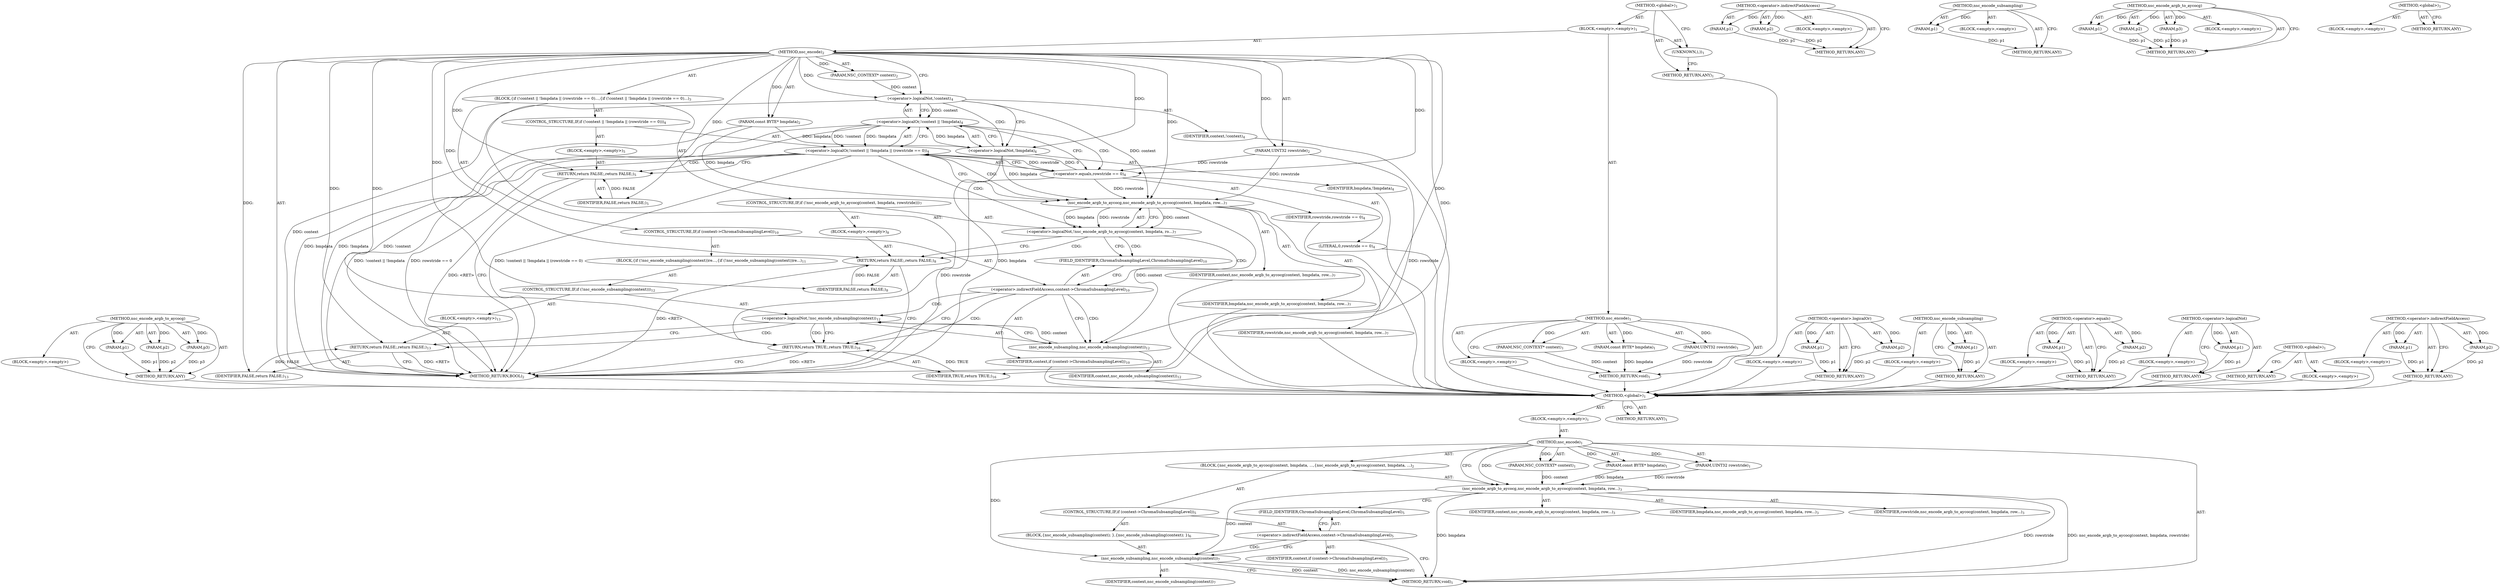 digraph "&lt;operator&gt;.indirectFieldAccess" {
vulnerable_6 [label=<(METHOD,&lt;global&gt;)<SUB>1</SUB>>];
vulnerable_7 [label=<(BLOCK,&lt;empty&gt;,&lt;empty&gt;)<SUB>1</SUB>>];
vulnerable_8 [label=<(METHOD,nsc_encode)<SUB>1</SUB>>];
vulnerable_9 [label=<(PARAM,NSC_CONTEXT* context)<SUB>1</SUB>>];
vulnerable_10 [label=<(PARAM,const BYTE* bmpdata)<SUB>1</SUB>>];
vulnerable_11 [label=<(PARAM,UINT32 rowstride)<SUB>1</SUB>>];
vulnerable_12 [label=<(BLOCK,{
	nsc_encode_argb_to_aycocg(context, bmpdata, ...,{
	nsc_encode_argb_to_aycocg(context, bmpdata, ...)<SUB>2</SUB>>];
vulnerable_13 [label=<(nsc_encode_argb_to_aycocg,nsc_encode_argb_to_aycocg(context, bmpdata, row...)<SUB>3</SUB>>];
vulnerable_14 [label=<(IDENTIFIER,context,nsc_encode_argb_to_aycocg(context, bmpdata, row...)<SUB>3</SUB>>];
vulnerable_15 [label=<(IDENTIFIER,bmpdata,nsc_encode_argb_to_aycocg(context, bmpdata, row...)<SUB>3</SUB>>];
vulnerable_16 [label=<(IDENTIFIER,rowstride,nsc_encode_argb_to_aycocg(context, bmpdata, row...)<SUB>3</SUB>>];
vulnerable_17 [label=<(CONTROL_STRUCTURE,IF,if (context-&gt;ChromaSubsamplingLevel))<SUB>5</SUB>>];
vulnerable_18 [label=<(&lt;operator&gt;.indirectFieldAccess,context-&gt;ChromaSubsamplingLevel)<SUB>5</SUB>>];
vulnerable_19 [label=<(IDENTIFIER,context,if (context-&gt;ChromaSubsamplingLevel))<SUB>5</SUB>>];
vulnerable_20 [label=<(FIELD_IDENTIFIER,ChromaSubsamplingLevel,ChromaSubsamplingLevel)<SUB>5</SUB>>];
vulnerable_21 [label=<(BLOCK,{
		nsc_encode_subsampling(context);
 	},{
		nsc_encode_subsampling(context);
 	})<SUB>6</SUB>>];
vulnerable_22 [label=<(nsc_encode_subsampling,nsc_encode_subsampling(context))<SUB>7</SUB>>];
vulnerable_23 [label=<(IDENTIFIER,context,nsc_encode_subsampling(context))<SUB>7</SUB>>];
vulnerable_24 [label=<(METHOD_RETURN,void)<SUB>1</SUB>>];
vulnerable_26 [label=<(METHOD_RETURN,ANY)<SUB>1</SUB>>];
vulnerable_51 [label=<(METHOD,&lt;operator&gt;.indirectFieldAccess)>];
vulnerable_52 [label=<(PARAM,p1)>];
vulnerable_53 [label=<(PARAM,p2)>];
vulnerable_54 [label=<(BLOCK,&lt;empty&gt;,&lt;empty&gt;)>];
vulnerable_55 [label=<(METHOD_RETURN,ANY)>];
vulnerable_56 [label=<(METHOD,nsc_encode_subsampling)>];
vulnerable_57 [label=<(PARAM,p1)>];
vulnerable_58 [label=<(BLOCK,&lt;empty&gt;,&lt;empty&gt;)>];
vulnerable_59 [label=<(METHOD_RETURN,ANY)>];
vulnerable_45 [label=<(METHOD,nsc_encode_argb_to_aycocg)>];
vulnerable_46 [label=<(PARAM,p1)>];
vulnerable_47 [label=<(PARAM,p2)>];
vulnerable_48 [label=<(PARAM,p3)>];
vulnerable_49 [label=<(BLOCK,&lt;empty&gt;,&lt;empty&gt;)>];
vulnerable_50 [label=<(METHOD_RETURN,ANY)>];
vulnerable_39 [label=<(METHOD,&lt;global&gt;)<SUB>1</SUB>>];
vulnerable_40 [label=<(BLOCK,&lt;empty&gt;,&lt;empty&gt;)>];
vulnerable_41 [label=<(METHOD_RETURN,ANY)>];
fixed_96 [label=<(METHOD,nsc_encode_argb_to_aycocg)>];
fixed_97 [label=<(PARAM,p1)>];
fixed_98 [label=<(PARAM,p2)>];
fixed_99 [label=<(PARAM,p3)>];
fixed_100 [label=<(BLOCK,&lt;empty&gt;,&lt;empty&gt;)>];
fixed_101 [label=<(METHOD_RETURN,ANY)>];
fixed_6 [label=<(METHOD,&lt;global&gt;)<SUB>1</SUB>>];
fixed_7 [label=<(BLOCK,&lt;empty&gt;,&lt;empty&gt;)<SUB>1</SUB>>];
fixed_8 [label=<(METHOD,nsc_encode)<SUB>1</SUB>>];
fixed_9 [label=<(PARAM,NSC_CONTEXT* context)<SUB>1</SUB>>];
fixed_10 [label=<(PARAM,const BYTE* bmpdata)<SUB>1</SUB>>];
fixed_11 [label=<(PARAM,UINT32 rowstride)<SUB>1</SUB>>];
fixed_12 [label=<(BLOCK,&lt;empty&gt;,&lt;empty&gt;)>];
fixed_13 [label=<(METHOD_RETURN,void)<SUB>1</SUB>>];
fixed_15 [label=<(UNKNOWN,),))<SUB>1</SUB>>];
fixed_16 [label=<(METHOD,nsc_encode)<SUB>2</SUB>>];
fixed_17 [label=<(PARAM,NSC_CONTEXT* context)<SUB>2</SUB>>];
fixed_18 [label=<(PARAM,const BYTE* bmpdata)<SUB>2</SUB>>];
fixed_19 [label=<(PARAM,UINT32 rowstride)<SUB>2</SUB>>];
fixed_20 [label=<(BLOCK,{
	if (!context || !bmpdata || (rowstride == 0)...,{
	if (!context || !bmpdata || (rowstride == 0)...)<SUB>3</SUB>>];
fixed_21 [label=<(CONTROL_STRUCTURE,IF,if (!context || !bmpdata || (rowstride == 0)))<SUB>4</SUB>>];
fixed_22 [label=<(&lt;operator&gt;.logicalOr,!context || !bmpdata || (rowstride == 0))<SUB>4</SUB>>];
fixed_23 [label=<(&lt;operator&gt;.logicalOr,!context || !bmpdata)<SUB>4</SUB>>];
fixed_24 [label=<(&lt;operator&gt;.logicalNot,!context)<SUB>4</SUB>>];
fixed_25 [label=<(IDENTIFIER,context,!context)<SUB>4</SUB>>];
fixed_26 [label=<(&lt;operator&gt;.logicalNot,!bmpdata)<SUB>4</SUB>>];
fixed_27 [label=<(IDENTIFIER,bmpdata,!bmpdata)<SUB>4</SUB>>];
fixed_28 [label=<(&lt;operator&gt;.equals,rowstride == 0)<SUB>4</SUB>>];
fixed_29 [label=<(IDENTIFIER,rowstride,rowstride == 0)<SUB>4</SUB>>];
fixed_30 [label=<(LITERAL,0,rowstride == 0)<SUB>4</SUB>>];
fixed_31 [label=<(BLOCK,&lt;empty&gt;,&lt;empty&gt;)<SUB>5</SUB>>];
fixed_32 [label=<(RETURN,return FALSE;,return FALSE;)<SUB>5</SUB>>];
fixed_33 [label=<(IDENTIFIER,FALSE,return FALSE;)<SUB>5</SUB>>];
fixed_34 [label=<(CONTROL_STRUCTURE,IF,if (!nsc_encode_argb_to_aycocg(context, bmpdata, rowstride)))<SUB>7</SUB>>];
fixed_35 [label=<(&lt;operator&gt;.logicalNot,!nsc_encode_argb_to_aycocg(context, bmpdata, ro...)<SUB>7</SUB>>];
fixed_36 [label=<(nsc_encode_argb_to_aycocg,nsc_encode_argb_to_aycocg(context, bmpdata, row...)<SUB>7</SUB>>];
fixed_37 [label=<(IDENTIFIER,context,nsc_encode_argb_to_aycocg(context, bmpdata, row...)<SUB>7</SUB>>];
fixed_38 [label=<(IDENTIFIER,bmpdata,nsc_encode_argb_to_aycocg(context, bmpdata, row...)<SUB>7</SUB>>];
fixed_39 [label=<(IDENTIFIER,rowstride,nsc_encode_argb_to_aycocg(context, bmpdata, row...)<SUB>7</SUB>>];
fixed_40 [label=<(BLOCK,&lt;empty&gt;,&lt;empty&gt;)<SUB>8</SUB>>];
fixed_41 [label=<(RETURN,return FALSE;,return FALSE;)<SUB>8</SUB>>];
fixed_42 [label=<(IDENTIFIER,FALSE,return FALSE;)<SUB>8</SUB>>];
fixed_43 [label=<(CONTROL_STRUCTURE,IF,if (context-&gt;ChromaSubsamplingLevel))<SUB>10</SUB>>];
fixed_44 [label=<(&lt;operator&gt;.indirectFieldAccess,context-&gt;ChromaSubsamplingLevel)<SUB>10</SUB>>];
fixed_45 [label=<(IDENTIFIER,context,if (context-&gt;ChromaSubsamplingLevel))<SUB>10</SUB>>];
fixed_46 [label=<(FIELD_IDENTIFIER,ChromaSubsamplingLevel,ChromaSubsamplingLevel)<SUB>10</SUB>>];
fixed_47 [label=<(BLOCK,{
		if (!nsc_encode_subsampling(context))
			re...,{
		if (!nsc_encode_subsampling(context))
			re...)<SUB>11</SUB>>];
fixed_48 [label=<(CONTROL_STRUCTURE,IF,if (!nsc_encode_subsampling(context)))<SUB>12</SUB>>];
fixed_49 [label=<(&lt;operator&gt;.logicalNot,!nsc_encode_subsampling(context))<SUB>12</SUB>>];
fixed_50 [label=<(nsc_encode_subsampling,nsc_encode_subsampling(context))<SUB>12</SUB>>];
fixed_51 [label=<(IDENTIFIER,context,nsc_encode_subsampling(context))<SUB>12</SUB>>];
fixed_52 [label=<(BLOCK,&lt;empty&gt;,&lt;empty&gt;)<SUB>13</SUB>>];
fixed_53 [label=<(RETURN,return FALSE;,return FALSE;)<SUB>13</SUB>>];
fixed_54 [label=<(IDENTIFIER,FALSE,return FALSE;)<SUB>13</SUB>>];
fixed_55 [label=<(RETURN,return TRUE;,return TRUE;)<SUB>16</SUB>>];
fixed_56 [label=<(IDENTIFIER,TRUE,return TRUE;)<SUB>16</SUB>>];
fixed_57 [label=<(METHOD_RETURN,BOOL)<SUB>2</SUB>>];
fixed_59 [label=<(METHOD_RETURN,ANY)<SUB>1</SUB>>];
fixed_82 [label=<(METHOD,&lt;operator&gt;.logicalOr)>];
fixed_83 [label=<(PARAM,p1)>];
fixed_84 [label=<(PARAM,p2)>];
fixed_85 [label=<(BLOCK,&lt;empty&gt;,&lt;empty&gt;)>];
fixed_86 [label=<(METHOD_RETURN,ANY)>];
fixed_107 [label=<(METHOD,nsc_encode_subsampling)>];
fixed_108 [label=<(PARAM,p1)>];
fixed_109 [label=<(BLOCK,&lt;empty&gt;,&lt;empty&gt;)>];
fixed_110 [label=<(METHOD_RETURN,ANY)>];
fixed_91 [label=<(METHOD,&lt;operator&gt;.equals)>];
fixed_92 [label=<(PARAM,p1)>];
fixed_93 [label=<(PARAM,p2)>];
fixed_94 [label=<(BLOCK,&lt;empty&gt;,&lt;empty&gt;)>];
fixed_95 [label=<(METHOD_RETURN,ANY)>];
fixed_87 [label=<(METHOD,&lt;operator&gt;.logicalNot)>];
fixed_88 [label=<(PARAM,p1)>];
fixed_89 [label=<(BLOCK,&lt;empty&gt;,&lt;empty&gt;)>];
fixed_90 [label=<(METHOD_RETURN,ANY)>];
fixed_76 [label=<(METHOD,&lt;global&gt;)<SUB>1</SUB>>];
fixed_77 [label=<(BLOCK,&lt;empty&gt;,&lt;empty&gt;)>];
fixed_78 [label=<(METHOD_RETURN,ANY)>];
fixed_102 [label=<(METHOD,&lt;operator&gt;.indirectFieldAccess)>];
fixed_103 [label=<(PARAM,p1)>];
fixed_104 [label=<(PARAM,p2)>];
fixed_105 [label=<(BLOCK,&lt;empty&gt;,&lt;empty&gt;)>];
fixed_106 [label=<(METHOD_RETURN,ANY)>];
vulnerable_6 -> vulnerable_7  [key=0, label="AST: "];
vulnerable_6 -> vulnerable_26  [key=0, label="AST: "];
vulnerable_6 -> vulnerable_26  [key=1, label="CFG: "];
vulnerable_7 -> vulnerable_8  [key=0, label="AST: "];
vulnerable_8 -> vulnerable_9  [key=0, label="AST: "];
vulnerable_8 -> vulnerable_9  [key=1, label="DDG: "];
vulnerable_8 -> vulnerable_10  [key=0, label="AST: "];
vulnerable_8 -> vulnerable_10  [key=1, label="DDG: "];
vulnerable_8 -> vulnerable_11  [key=0, label="AST: "];
vulnerable_8 -> vulnerable_11  [key=1, label="DDG: "];
vulnerable_8 -> vulnerable_12  [key=0, label="AST: "];
vulnerable_8 -> vulnerable_24  [key=0, label="AST: "];
vulnerable_8 -> vulnerable_13  [key=0, label="CFG: "];
vulnerable_8 -> vulnerable_13  [key=1, label="DDG: "];
vulnerable_8 -> vulnerable_22  [key=0, label="DDG: "];
vulnerable_9 -> vulnerable_13  [key=0, label="DDG: context"];
vulnerable_10 -> vulnerable_13  [key=0, label="DDG: bmpdata"];
vulnerable_11 -> vulnerable_13  [key=0, label="DDG: rowstride"];
vulnerable_12 -> vulnerable_13  [key=0, label="AST: "];
vulnerable_12 -> vulnerable_17  [key=0, label="AST: "];
vulnerable_13 -> vulnerable_14  [key=0, label="AST: "];
vulnerable_13 -> vulnerable_15  [key=0, label="AST: "];
vulnerable_13 -> vulnerable_16  [key=0, label="AST: "];
vulnerable_13 -> vulnerable_20  [key=0, label="CFG: "];
vulnerable_13 -> vulnerable_24  [key=0, label="DDG: bmpdata"];
vulnerable_13 -> vulnerable_24  [key=1, label="DDG: rowstride"];
vulnerable_13 -> vulnerable_24  [key=2, label="DDG: nsc_encode_argb_to_aycocg(context, bmpdata, rowstride)"];
vulnerable_13 -> vulnerable_22  [key=0, label="DDG: context"];
vulnerable_17 -> vulnerable_18  [key=0, label="AST: "];
vulnerable_17 -> vulnerable_21  [key=0, label="AST: "];
vulnerable_18 -> vulnerable_19  [key=0, label="AST: "];
vulnerable_18 -> vulnerable_20  [key=0, label="AST: "];
vulnerable_18 -> vulnerable_24  [key=0, label="CFG: "];
vulnerable_18 -> vulnerable_22  [key=0, label="CFG: "];
vulnerable_18 -> vulnerable_22  [key=1, label="CDG: "];
vulnerable_20 -> vulnerable_18  [key=0, label="CFG: "];
vulnerable_21 -> vulnerable_22  [key=0, label="AST: "];
vulnerable_22 -> vulnerable_23  [key=0, label="AST: "];
vulnerable_22 -> vulnerable_24  [key=0, label="CFG: "];
vulnerable_22 -> vulnerable_24  [key=1, label="DDG: context"];
vulnerable_22 -> vulnerable_24  [key=2, label="DDG: nsc_encode_subsampling(context)"];
vulnerable_51 -> vulnerable_52  [key=0, label="AST: "];
vulnerable_51 -> vulnerable_52  [key=1, label="DDG: "];
vulnerable_51 -> vulnerable_54  [key=0, label="AST: "];
vulnerable_51 -> vulnerable_53  [key=0, label="AST: "];
vulnerable_51 -> vulnerable_53  [key=1, label="DDG: "];
vulnerable_51 -> vulnerable_55  [key=0, label="AST: "];
vulnerable_51 -> vulnerable_55  [key=1, label="CFG: "];
vulnerable_52 -> vulnerable_55  [key=0, label="DDG: p1"];
vulnerable_53 -> vulnerable_55  [key=0, label="DDG: p2"];
vulnerable_56 -> vulnerable_57  [key=0, label="AST: "];
vulnerable_56 -> vulnerable_57  [key=1, label="DDG: "];
vulnerable_56 -> vulnerable_58  [key=0, label="AST: "];
vulnerable_56 -> vulnerable_59  [key=0, label="AST: "];
vulnerable_56 -> vulnerable_59  [key=1, label="CFG: "];
vulnerable_57 -> vulnerable_59  [key=0, label="DDG: p1"];
vulnerable_45 -> vulnerable_46  [key=0, label="AST: "];
vulnerable_45 -> vulnerable_46  [key=1, label="DDG: "];
vulnerable_45 -> vulnerable_49  [key=0, label="AST: "];
vulnerable_45 -> vulnerable_47  [key=0, label="AST: "];
vulnerable_45 -> vulnerable_47  [key=1, label="DDG: "];
vulnerable_45 -> vulnerable_50  [key=0, label="AST: "];
vulnerable_45 -> vulnerable_50  [key=1, label="CFG: "];
vulnerable_45 -> vulnerable_48  [key=0, label="AST: "];
vulnerable_45 -> vulnerable_48  [key=1, label="DDG: "];
vulnerable_46 -> vulnerable_50  [key=0, label="DDG: p1"];
vulnerable_47 -> vulnerable_50  [key=0, label="DDG: p2"];
vulnerable_48 -> vulnerable_50  [key=0, label="DDG: p3"];
vulnerable_39 -> vulnerable_40  [key=0, label="AST: "];
vulnerable_39 -> vulnerable_41  [key=0, label="AST: "];
vulnerable_39 -> vulnerable_41  [key=1, label="CFG: "];
fixed_96 -> fixed_97  [key=0, label="AST: "];
fixed_96 -> fixed_97  [key=1, label="DDG: "];
fixed_96 -> fixed_100  [key=0, label="AST: "];
fixed_96 -> fixed_98  [key=0, label="AST: "];
fixed_96 -> fixed_98  [key=1, label="DDG: "];
fixed_96 -> fixed_101  [key=0, label="AST: "];
fixed_96 -> fixed_101  [key=1, label="CFG: "];
fixed_96 -> fixed_99  [key=0, label="AST: "];
fixed_96 -> fixed_99  [key=1, label="DDG: "];
fixed_97 -> fixed_101  [key=0, label="DDG: p1"];
fixed_98 -> fixed_101  [key=0, label="DDG: p2"];
fixed_99 -> fixed_101  [key=0, label="DDG: p3"];
fixed_100 -> vulnerable_6  [key=0];
fixed_101 -> vulnerable_6  [key=0];
fixed_6 -> fixed_7  [key=0, label="AST: "];
fixed_6 -> fixed_59  [key=0, label="AST: "];
fixed_6 -> fixed_15  [key=0, label="CFG: "];
fixed_7 -> fixed_8  [key=0, label="AST: "];
fixed_7 -> fixed_15  [key=0, label="AST: "];
fixed_7 -> fixed_16  [key=0, label="AST: "];
fixed_8 -> fixed_9  [key=0, label="AST: "];
fixed_8 -> fixed_9  [key=1, label="DDG: "];
fixed_8 -> fixed_10  [key=0, label="AST: "];
fixed_8 -> fixed_10  [key=1, label="DDG: "];
fixed_8 -> fixed_11  [key=0, label="AST: "];
fixed_8 -> fixed_11  [key=1, label="DDG: "];
fixed_8 -> fixed_12  [key=0, label="AST: "];
fixed_8 -> fixed_13  [key=0, label="AST: "];
fixed_8 -> fixed_13  [key=1, label="CFG: "];
fixed_9 -> fixed_13  [key=0, label="DDG: context"];
fixed_10 -> fixed_13  [key=0, label="DDG: bmpdata"];
fixed_11 -> fixed_13  [key=0, label="DDG: rowstride"];
fixed_12 -> vulnerable_6  [key=0];
fixed_13 -> vulnerable_6  [key=0];
fixed_15 -> fixed_59  [key=0, label="CFG: "];
fixed_16 -> fixed_17  [key=0, label="AST: "];
fixed_16 -> fixed_17  [key=1, label="DDG: "];
fixed_16 -> fixed_18  [key=0, label="AST: "];
fixed_16 -> fixed_18  [key=1, label="DDG: "];
fixed_16 -> fixed_19  [key=0, label="AST: "];
fixed_16 -> fixed_19  [key=1, label="DDG: "];
fixed_16 -> fixed_20  [key=0, label="AST: "];
fixed_16 -> fixed_57  [key=0, label="AST: "];
fixed_16 -> fixed_24  [key=0, label="CFG: "];
fixed_16 -> fixed_24  [key=1, label="DDG: "];
fixed_16 -> fixed_55  [key=0, label="DDG: "];
fixed_16 -> fixed_56  [key=0, label="DDG: "];
fixed_16 -> fixed_32  [key=0, label="DDG: "];
fixed_16 -> fixed_41  [key=0, label="DDG: "];
fixed_16 -> fixed_28  [key=0, label="DDG: "];
fixed_16 -> fixed_33  [key=0, label="DDG: "];
fixed_16 -> fixed_36  [key=0, label="DDG: "];
fixed_16 -> fixed_42  [key=0, label="DDG: "];
fixed_16 -> fixed_26  [key=0, label="DDG: "];
fixed_16 -> fixed_53  [key=0, label="DDG: "];
fixed_16 -> fixed_50  [key=0, label="DDG: "];
fixed_16 -> fixed_54  [key=0, label="DDG: "];
fixed_17 -> fixed_24  [key=0, label="DDG: context"];
fixed_18 -> fixed_57  [key=0, label="DDG: bmpdata"];
fixed_18 -> fixed_36  [key=0, label="DDG: bmpdata"];
fixed_18 -> fixed_26  [key=0, label="DDG: bmpdata"];
fixed_19 -> fixed_57  [key=0, label="DDG: rowstride"];
fixed_19 -> fixed_28  [key=0, label="DDG: rowstride"];
fixed_19 -> fixed_36  [key=0, label="DDG: rowstride"];
fixed_20 -> fixed_21  [key=0, label="AST: "];
fixed_20 -> fixed_34  [key=0, label="AST: "];
fixed_20 -> fixed_43  [key=0, label="AST: "];
fixed_20 -> fixed_55  [key=0, label="AST: "];
fixed_21 -> fixed_22  [key=0, label="AST: "];
fixed_21 -> fixed_31  [key=0, label="AST: "];
fixed_22 -> fixed_23  [key=0, label="AST: "];
fixed_22 -> fixed_28  [key=0, label="AST: "];
fixed_22 -> fixed_32  [key=0, label="CFG: "];
fixed_22 -> fixed_32  [key=1, label="CDG: "];
fixed_22 -> fixed_36  [key=0, label="CFG: "];
fixed_22 -> fixed_36  [key=1, label="CDG: "];
fixed_22 -> fixed_57  [key=0, label="DDG: !context || !bmpdata"];
fixed_22 -> fixed_57  [key=1, label="DDG: rowstride == 0"];
fixed_22 -> fixed_57  [key=2, label="DDG: !context || !bmpdata || (rowstride == 0)"];
fixed_22 -> fixed_35  [key=0, label="CDG: "];
fixed_23 -> fixed_24  [key=0, label="AST: "];
fixed_23 -> fixed_26  [key=0, label="AST: "];
fixed_23 -> fixed_22  [key=0, label="CFG: "];
fixed_23 -> fixed_22  [key=1, label="DDG: !context"];
fixed_23 -> fixed_22  [key=2, label="DDG: !bmpdata"];
fixed_23 -> fixed_28  [key=0, label="CFG: "];
fixed_23 -> fixed_28  [key=1, label="CDG: "];
fixed_23 -> fixed_57  [key=0, label="DDG: !context"];
fixed_23 -> fixed_57  [key=1, label="DDG: !bmpdata"];
fixed_24 -> fixed_25  [key=0, label="AST: "];
fixed_24 -> fixed_23  [key=0, label="CFG: "];
fixed_24 -> fixed_23  [key=1, label="DDG: context"];
fixed_24 -> fixed_26  [key=0, label="CFG: "];
fixed_24 -> fixed_26  [key=1, label="CDG: "];
fixed_24 -> fixed_57  [key=0, label="DDG: context"];
fixed_24 -> fixed_36  [key=0, label="DDG: context"];
fixed_25 -> vulnerable_6  [key=0];
fixed_26 -> fixed_27  [key=0, label="AST: "];
fixed_26 -> fixed_23  [key=0, label="CFG: "];
fixed_26 -> fixed_23  [key=1, label="DDG: bmpdata"];
fixed_26 -> fixed_57  [key=0, label="DDG: bmpdata"];
fixed_26 -> fixed_36  [key=0, label="DDG: bmpdata"];
fixed_27 -> vulnerable_6  [key=0];
fixed_28 -> fixed_29  [key=0, label="AST: "];
fixed_28 -> fixed_30  [key=0, label="AST: "];
fixed_28 -> fixed_22  [key=0, label="CFG: "];
fixed_28 -> fixed_22  [key=1, label="DDG: rowstride"];
fixed_28 -> fixed_22  [key=2, label="DDG: 0"];
fixed_28 -> fixed_57  [key=0, label="DDG: rowstride"];
fixed_28 -> fixed_36  [key=0, label="DDG: rowstride"];
fixed_29 -> vulnerable_6  [key=0];
fixed_30 -> vulnerable_6  [key=0];
fixed_31 -> fixed_32  [key=0, label="AST: "];
fixed_32 -> fixed_33  [key=0, label="AST: "];
fixed_32 -> fixed_57  [key=0, label="CFG: "];
fixed_32 -> fixed_57  [key=1, label="DDG: &lt;RET&gt;"];
fixed_33 -> fixed_32  [key=0, label="DDG: FALSE"];
fixed_34 -> fixed_35  [key=0, label="AST: "];
fixed_34 -> fixed_40  [key=0, label="AST: "];
fixed_35 -> fixed_36  [key=0, label="AST: "];
fixed_35 -> fixed_41  [key=0, label="CFG: "];
fixed_35 -> fixed_41  [key=1, label="CDG: "];
fixed_35 -> fixed_46  [key=0, label="CFG: "];
fixed_35 -> fixed_46  [key=1, label="CDG: "];
fixed_35 -> fixed_44  [key=0, label="CDG: "];
fixed_36 -> fixed_37  [key=0, label="AST: "];
fixed_36 -> fixed_38  [key=0, label="AST: "];
fixed_36 -> fixed_39  [key=0, label="AST: "];
fixed_36 -> fixed_35  [key=0, label="CFG: "];
fixed_36 -> fixed_35  [key=1, label="DDG: context"];
fixed_36 -> fixed_35  [key=2, label="DDG: bmpdata"];
fixed_36 -> fixed_35  [key=3, label="DDG: rowstride"];
fixed_36 -> fixed_50  [key=0, label="DDG: context"];
fixed_37 -> vulnerable_6  [key=0];
fixed_38 -> vulnerable_6  [key=0];
fixed_39 -> vulnerable_6  [key=0];
fixed_40 -> fixed_41  [key=0, label="AST: "];
fixed_41 -> fixed_42  [key=0, label="AST: "];
fixed_41 -> fixed_57  [key=0, label="CFG: "];
fixed_41 -> fixed_57  [key=1, label="DDG: &lt;RET&gt;"];
fixed_42 -> fixed_41  [key=0, label="DDG: FALSE"];
fixed_43 -> fixed_44  [key=0, label="AST: "];
fixed_43 -> fixed_47  [key=0, label="AST: "];
fixed_44 -> fixed_45  [key=0, label="AST: "];
fixed_44 -> fixed_46  [key=0, label="AST: "];
fixed_44 -> fixed_50  [key=0, label="CFG: "];
fixed_44 -> fixed_50  [key=1, label="CDG: "];
fixed_44 -> fixed_55  [key=0, label="CFG: "];
fixed_44 -> fixed_55  [key=1, label="CDG: "];
fixed_44 -> fixed_49  [key=0, label="CDG: "];
fixed_45 -> vulnerable_6  [key=0];
fixed_46 -> fixed_44  [key=0, label="CFG: "];
fixed_47 -> fixed_48  [key=0, label="AST: "];
fixed_48 -> fixed_49  [key=0, label="AST: "];
fixed_48 -> fixed_52  [key=0, label="AST: "];
fixed_49 -> fixed_50  [key=0, label="AST: "];
fixed_49 -> fixed_53  [key=0, label="CFG: "];
fixed_49 -> fixed_53  [key=1, label="CDG: "];
fixed_49 -> fixed_55  [key=0, label="CFG: "];
fixed_49 -> fixed_55  [key=1, label="CDG: "];
fixed_50 -> fixed_51  [key=0, label="AST: "];
fixed_50 -> fixed_49  [key=0, label="CFG: "];
fixed_50 -> fixed_49  [key=1, label="DDG: context"];
fixed_51 -> vulnerable_6  [key=0];
fixed_52 -> fixed_53  [key=0, label="AST: "];
fixed_53 -> fixed_54  [key=0, label="AST: "];
fixed_53 -> fixed_57  [key=0, label="CFG: "];
fixed_53 -> fixed_57  [key=1, label="DDG: &lt;RET&gt;"];
fixed_54 -> fixed_53  [key=0, label="DDG: FALSE"];
fixed_55 -> fixed_56  [key=0, label="AST: "];
fixed_55 -> fixed_57  [key=0, label="CFG: "];
fixed_55 -> fixed_57  [key=1, label="DDG: &lt;RET&gt;"];
fixed_56 -> fixed_55  [key=0, label="DDG: TRUE"];
fixed_57 -> vulnerable_6  [key=0];
fixed_59 -> vulnerable_6  [key=0];
fixed_82 -> fixed_83  [key=0, label="AST: "];
fixed_82 -> fixed_83  [key=1, label="DDG: "];
fixed_82 -> fixed_85  [key=0, label="AST: "];
fixed_82 -> fixed_84  [key=0, label="AST: "];
fixed_82 -> fixed_84  [key=1, label="DDG: "];
fixed_82 -> fixed_86  [key=0, label="AST: "];
fixed_82 -> fixed_86  [key=1, label="CFG: "];
fixed_83 -> fixed_86  [key=0, label="DDG: p1"];
fixed_84 -> fixed_86  [key=0, label="DDG: p2"];
fixed_85 -> vulnerable_6  [key=0];
fixed_86 -> vulnerable_6  [key=0];
fixed_107 -> fixed_108  [key=0, label="AST: "];
fixed_107 -> fixed_108  [key=1, label="DDG: "];
fixed_107 -> fixed_109  [key=0, label="AST: "];
fixed_107 -> fixed_110  [key=0, label="AST: "];
fixed_107 -> fixed_110  [key=1, label="CFG: "];
fixed_108 -> fixed_110  [key=0, label="DDG: p1"];
fixed_109 -> vulnerable_6  [key=0];
fixed_110 -> vulnerable_6  [key=0];
fixed_91 -> fixed_92  [key=0, label="AST: "];
fixed_91 -> fixed_92  [key=1, label="DDG: "];
fixed_91 -> fixed_94  [key=0, label="AST: "];
fixed_91 -> fixed_93  [key=0, label="AST: "];
fixed_91 -> fixed_93  [key=1, label="DDG: "];
fixed_91 -> fixed_95  [key=0, label="AST: "];
fixed_91 -> fixed_95  [key=1, label="CFG: "];
fixed_92 -> fixed_95  [key=0, label="DDG: p1"];
fixed_93 -> fixed_95  [key=0, label="DDG: p2"];
fixed_94 -> vulnerable_6  [key=0];
fixed_95 -> vulnerable_6  [key=0];
fixed_87 -> fixed_88  [key=0, label="AST: "];
fixed_87 -> fixed_88  [key=1, label="DDG: "];
fixed_87 -> fixed_89  [key=0, label="AST: "];
fixed_87 -> fixed_90  [key=0, label="AST: "];
fixed_87 -> fixed_90  [key=1, label="CFG: "];
fixed_88 -> fixed_90  [key=0, label="DDG: p1"];
fixed_89 -> vulnerable_6  [key=0];
fixed_90 -> vulnerable_6  [key=0];
fixed_76 -> fixed_77  [key=0, label="AST: "];
fixed_76 -> fixed_78  [key=0, label="AST: "];
fixed_76 -> fixed_78  [key=1, label="CFG: "];
fixed_77 -> vulnerable_6  [key=0];
fixed_78 -> vulnerable_6  [key=0];
fixed_102 -> fixed_103  [key=0, label="AST: "];
fixed_102 -> fixed_103  [key=1, label="DDG: "];
fixed_102 -> fixed_105  [key=0, label="AST: "];
fixed_102 -> fixed_104  [key=0, label="AST: "];
fixed_102 -> fixed_104  [key=1, label="DDG: "];
fixed_102 -> fixed_106  [key=0, label="AST: "];
fixed_102 -> fixed_106  [key=1, label="CFG: "];
fixed_103 -> fixed_106  [key=0, label="DDG: p1"];
fixed_104 -> fixed_106  [key=0, label="DDG: p2"];
fixed_105 -> vulnerable_6  [key=0];
fixed_106 -> vulnerable_6  [key=0];
}
